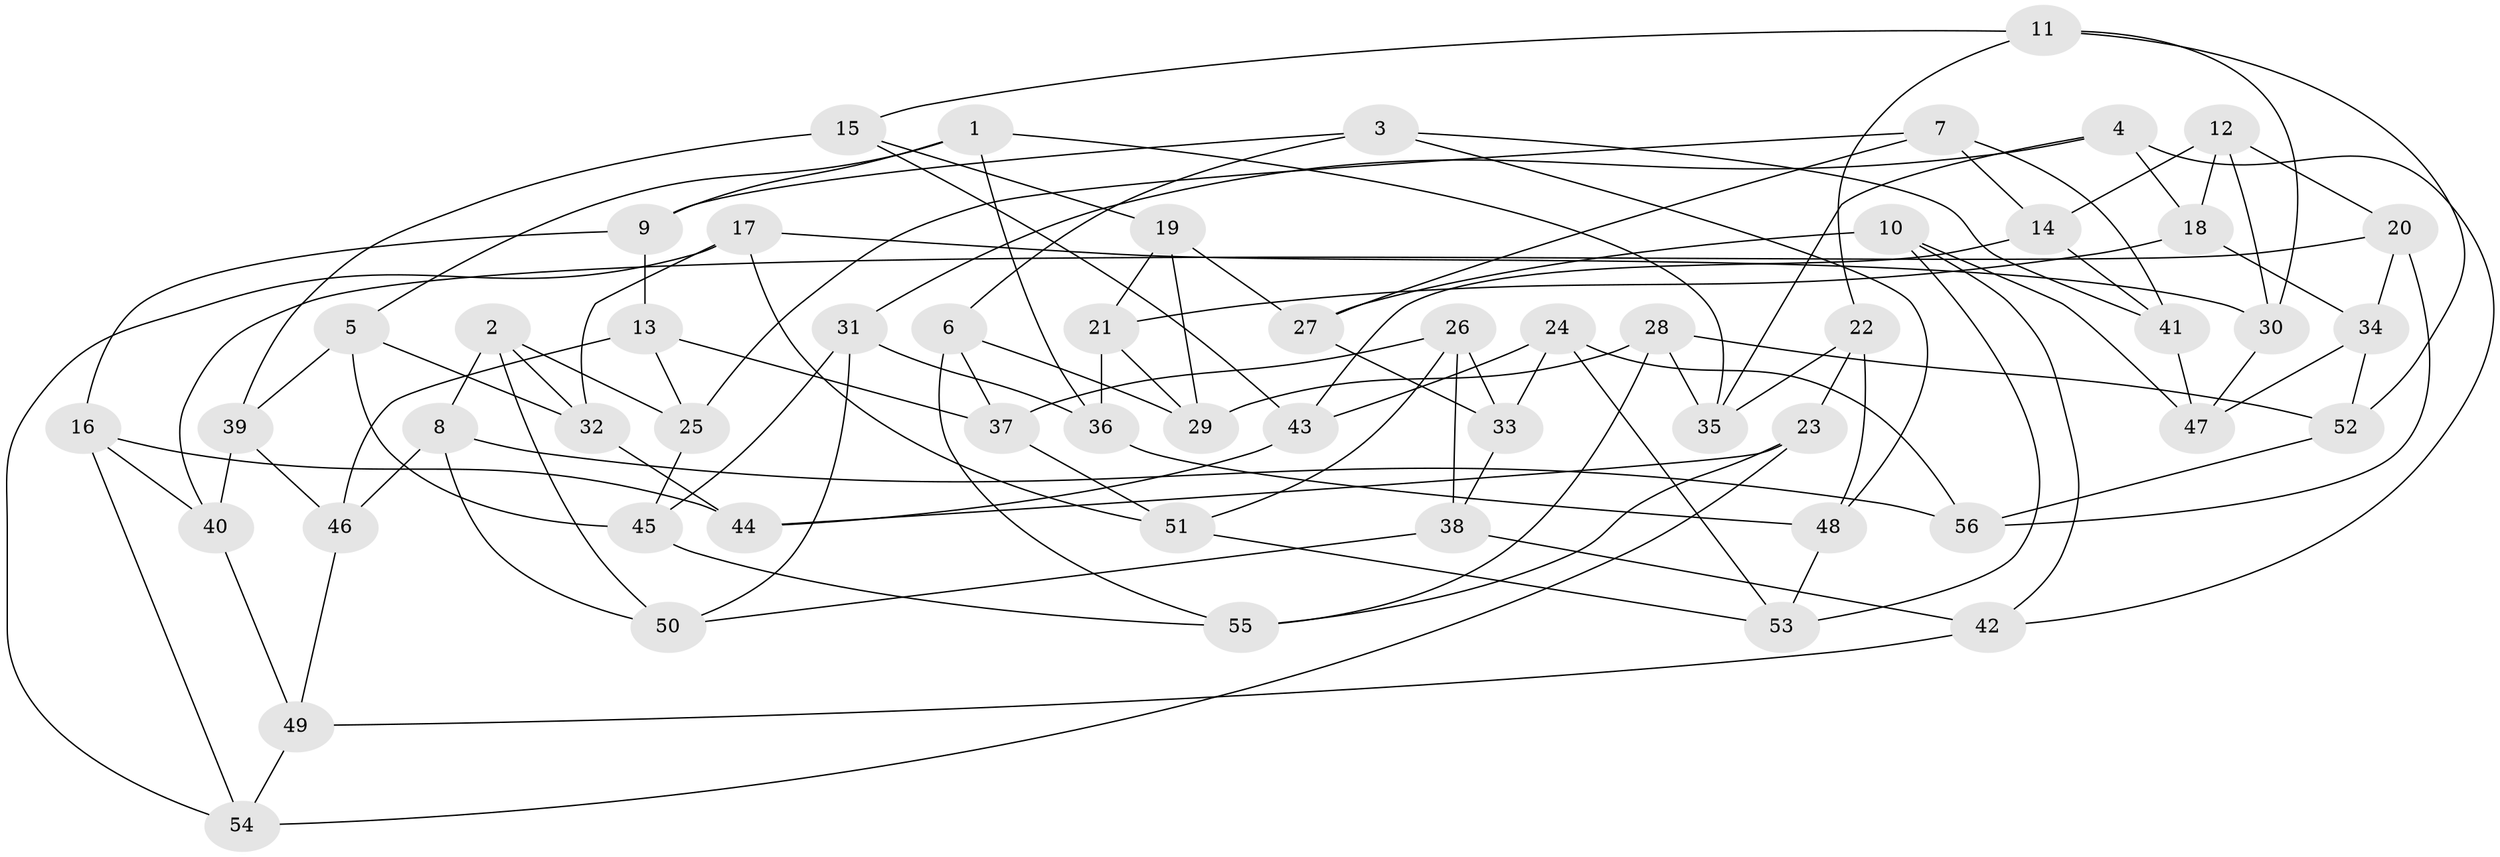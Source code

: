 // Generated by graph-tools (version 1.1) at 2025/11/02/27/25 16:11:44]
// undirected, 56 vertices, 112 edges
graph export_dot {
graph [start="1"]
  node [color=gray90,style=filled];
  1;
  2;
  3;
  4;
  5;
  6;
  7;
  8;
  9;
  10;
  11;
  12;
  13;
  14;
  15;
  16;
  17;
  18;
  19;
  20;
  21;
  22;
  23;
  24;
  25;
  26;
  27;
  28;
  29;
  30;
  31;
  32;
  33;
  34;
  35;
  36;
  37;
  38;
  39;
  40;
  41;
  42;
  43;
  44;
  45;
  46;
  47;
  48;
  49;
  50;
  51;
  52;
  53;
  54;
  55;
  56;
  1 -- 35;
  1 -- 9;
  1 -- 36;
  1 -- 5;
  2 -- 32;
  2 -- 25;
  2 -- 50;
  2 -- 8;
  3 -- 6;
  3 -- 48;
  3 -- 9;
  3 -- 41;
  4 -- 31;
  4 -- 42;
  4 -- 35;
  4 -- 18;
  5 -- 39;
  5 -- 45;
  5 -- 32;
  6 -- 37;
  6 -- 55;
  6 -- 29;
  7 -- 14;
  7 -- 41;
  7 -- 25;
  7 -- 27;
  8 -- 56;
  8 -- 46;
  8 -- 50;
  9 -- 13;
  9 -- 16;
  10 -- 42;
  10 -- 27;
  10 -- 47;
  10 -- 53;
  11 -- 52;
  11 -- 22;
  11 -- 15;
  11 -- 30;
  12 -- 18;
  12 -- 20;
  12 -- 14;
  12 -- 30;
  13 -- 25;
  13 -- 37;
  13 -- 46;
  14 -- 41;
  14 -- 43;
  15 -- 19;
  15 -- 43;
  15 -- 39;
  16 -- 54;
  16 -- 40;
  16 -- 44;
  17 -- 51;
  17 -- 30;
  17 -- 32;
  17 -- 54;
  18 -- 21;
  18 -- 34;
  19 -- 27;
  19 -- 21;
  19 -- 29;
  20 -- 40;
  20 -- 56;
  20 -- 34;
  21 -- 29;
  21 -- 36;
  22 -- 48;
  22 -- 35;
  22 -- 23;
  23 -- 44;
  23 -- 55;
  23 -- 54;
  24 -- 43;
  24 -- 56;
  24 -- 33;
  24 -- 53;
  25 -- 45;
  26 -- 51;
  26 -- 33;
  26 -- 38;
  26 -- 37;
  27 -- 33;
  28 -- 55;
  28 -- 29;
  28 -- 52;
  28 -- 35;
  30 -- 47;
  31 -- 45;
  31 -- 50;
  31 -- 36;
  32 -- 44;
  33 -- 38;
  34 -- 52;
  34 -- 47;
  36 -- 48;
  37 -- 51;
  38 -- 42;
  38 -- 50;
  39 -- 46;
  39 -- 40;
  40 -- 49;
  41 -- 47;
  42 -- 49;
  43 -- 44;
  45 -- 55;
  46 -- 49;
  48 -- 53;
  49 -- 54;
  51 -- 53;
  52 -- 56;
}
